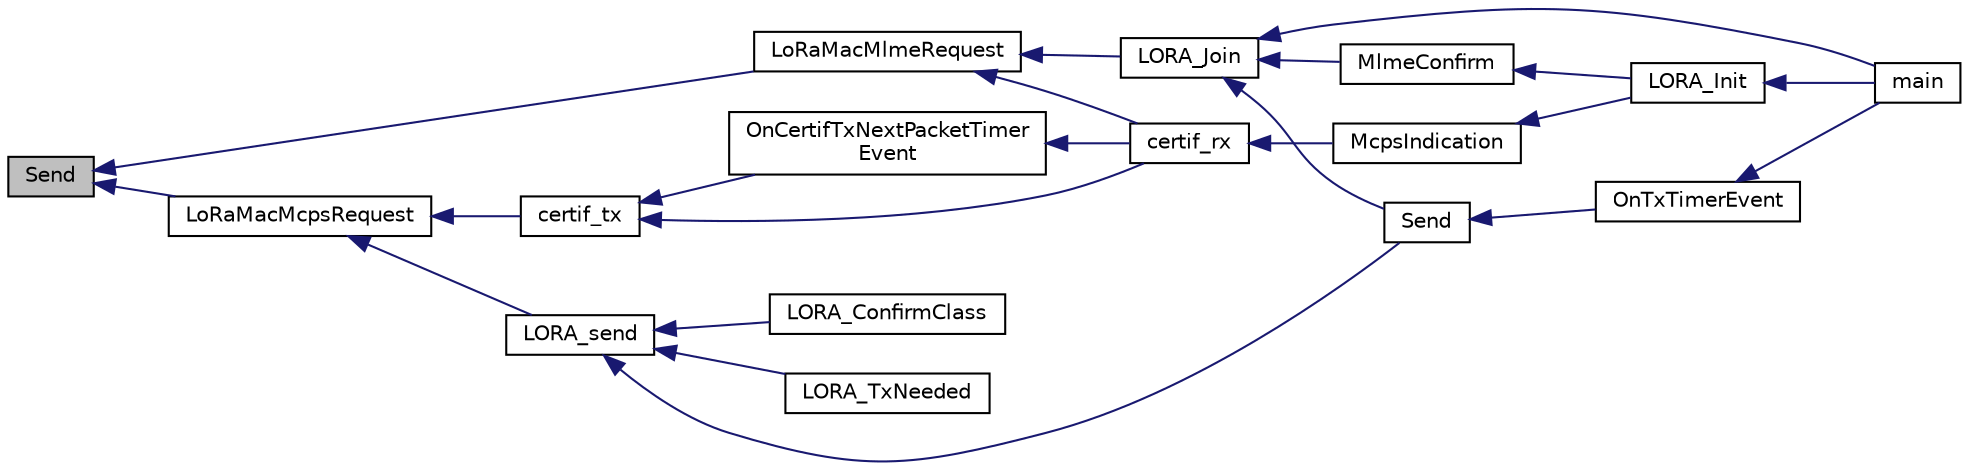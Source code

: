 digraph "Send"
{
  edge [fontname="Helvetica",fontsize="10",labelfontname="Helvetica",labelfontsize="10"];
  node [fontname="Helvetica",fontsize="10",shape=record];
  rankdir="LR";
  Node638 [label="Send",height=0.2,width=0.4,color="black", fillcolor="grey75", style="filled", fontcolor="black"];
  Node638 -> Node639 [dir="back",color="midnightblue",fontsize="10",style="solid"];
  Node639 [label="LoRaMacMlmeRequest",height=0.2,width=0.4,color="black", fillcolor="white", style="filled",URL="$group___l_o_r_a_m_a_c.html#ga097113f30feecc17c780940ff74af33e",tooltip="LoRaMAC MLME-Request "];
  Node639 -> Node640 [dir="back",color="midnightblue",fontsize="10",style="solid"];
  Node640 [label="certif_rx",height=0.2,width=0.4,color="black", fillcolor="white", style="filled",URL="$lora-test_8h.html#ad5e51928ecf0cca8d4f33f9e9c10aba4"];
  Node640 -> Node641 [dir="back",color="midnightblue",fontsize="10",style="solid"];
  Node641 [label="McpsIndication",height=0.2,width=0.4,color="black", fillcolor="white", style="filled",URL="$lora_8c.html#aa62f56dcd70e02213fc6e5d0f04b3d1c",tooltip="MCPS-Indication event function "];
  Node641 -> Node642 [dir="back",color="midnightblue",fontsize="10",style="solid"];
  Node642 [label="LORA_Init",height=0.2,width=0.4,color="black", fillcolor="white", style="filled",URL="$lora_8h.html#a60e6c21550fcaf1cadb87454348046ad",tooltip="Lora Initialisation "];
  Node642 -> Node643 [dir="back",color="midnightblue",fontsize="10",style="solid"];
  Node643 [label="main",height=0.2,width=0.4,color="black", fillcolor="white", style="filled",URL="$main_8c.html#a840291bc02cba5474a4cb46a9b9566fe",tooltip="Main program "];
  Node639 -> Node644 [dir="back",color="midnightblue",fontsize="10",style="solid"];
  Node644 [label="LORA_Join",height=0.2,width=0.4,color="black", fillcolor="white", style="filled",URL="$lora_8h.html#a3671e53923a80ddbbd43e56342fd94fa",tooltip="Join a Lora Network in classA  if the device is ABP, this is a pass through functon ..."];
  Node644 -> Node645 [dir="back",color="midnightblue",fontsize="10",style="solid"];
  Node645 [label="MlmeConfirm",height=0.2,width=0.4,color="black", fillcolor="white", style="filled",URL="$lora_8c.html#ab72b68cc96c6187003c5dd6e325a74c7",tooltip="MLME-Confirm event function "];
  Node645 -> Node642 [dir="back",color="midnightblue",fontsize="10",style="solid"];
  Node644 -> Node643 [dir="back",color="midnightblue",fontsize="10",style="solid"];
  Node644 -> Node646 [dir="back",color="midnightblue",fontsize="10",style="solid"];
  Node646 [label="Send",height=0.2,width=0.4,color="black", fillcolor="white", style="filled",URL="$main_8c.html#ac96d7cf33dce81bb57a803bb3839d458"];
  Node646 -> Node647 [dir="back",color="midnightblue",fontsize="10",style="solid"];
  Node647 [label="OnTxTimerEvent",height=0.2,width=0.4,color="black", fillcolor="white", style="filled",URL="$main_8c.html#aa660732a6ebc018e235409094d603160"];
  Node647 -> Node643 [dir="back",color="midnightblue",fontsize="10",style="solid"];
  Node638 -> Node648 [dir="back",color="midnightblue",fontsize="10",style="solid"];
  Node648 [label="LoRaMacMcpsRequest",height=0.2,width=0.4,color="black", fillcolor="white", style="filled",URL="$group___l_o_r_a_m_a_c.html#ga79768f8a3c22aaff84d4dfcc77ad508c",tooltip="LoRaMAC MCPS-Request "];
  Node648 -> Node649 [dir="back",color="midnightblue",fontsize="10",style="solid"];
  Node649 [label="certif_tx",height=0.2,width=0.4,color="black", fillcolor="white", style="filled",URL="$lora-test_8c.html#a735361add977554215fd3e1e70b74760"];
  Node649 -> Node640 [dir="back",color="midnightblue",fontsize="10",style="solid"];
  Node649 -> Node650 [dir="back",color="midnightblue",fontsize="10",style="solid"];
  Node650 [label="OnCertifTxNextPacketTimer\lEvent",height=0.2,width=0.4,color="black", fillcolor="white", style="filled",URL="$lora-test_8c.html#a2e3edcd940d4df35743fe87783f89bbc",tooltip="Function executed on TxNextPacket Timeout event "];
  Node650 -> Node640 [dir="back",color="midnightblue",fontsize="10",style="solid"];
  Node648 -> Node651 [dir="back",color="midnightblue",fontsize="10",style="solid"];
  Node651 [label="LORA_send",height=0.2,width=0.4,color="black", fillcolor="white", style="filled",URL="$lora_8h.html#a343d8f2ddf9b21cb458e4a3e09076b5e",tooltip="run Lora classA state Machine "];
  Node651 -> Node646 [dir="back",color="midnightblue",fontsize="10",style="solid"];
  Node651 -> Node652 [dir="back",color="midnightblue",fontsize="10",style="solid"];
  Node652 [label="LORA_ConfirmClass",height=0.2,width=0.4,color="black", fillcolor="white", style="filled",URL="$main_8c.html#abf14859b334f10d0a38ee8489bee4bc1"];
  Node651 -> Node653 [dir="back",color="midnightblue",fontsize="10",style="solid"];
  Node653 [label="LORA_TxNeeded",height=0.2,width=0.4,color="black", fillcolor="white", style="filled",URL="$main_8c.html#a0bc8d6aec6bbd336bb8fd19cedd8a8b3"];
}
